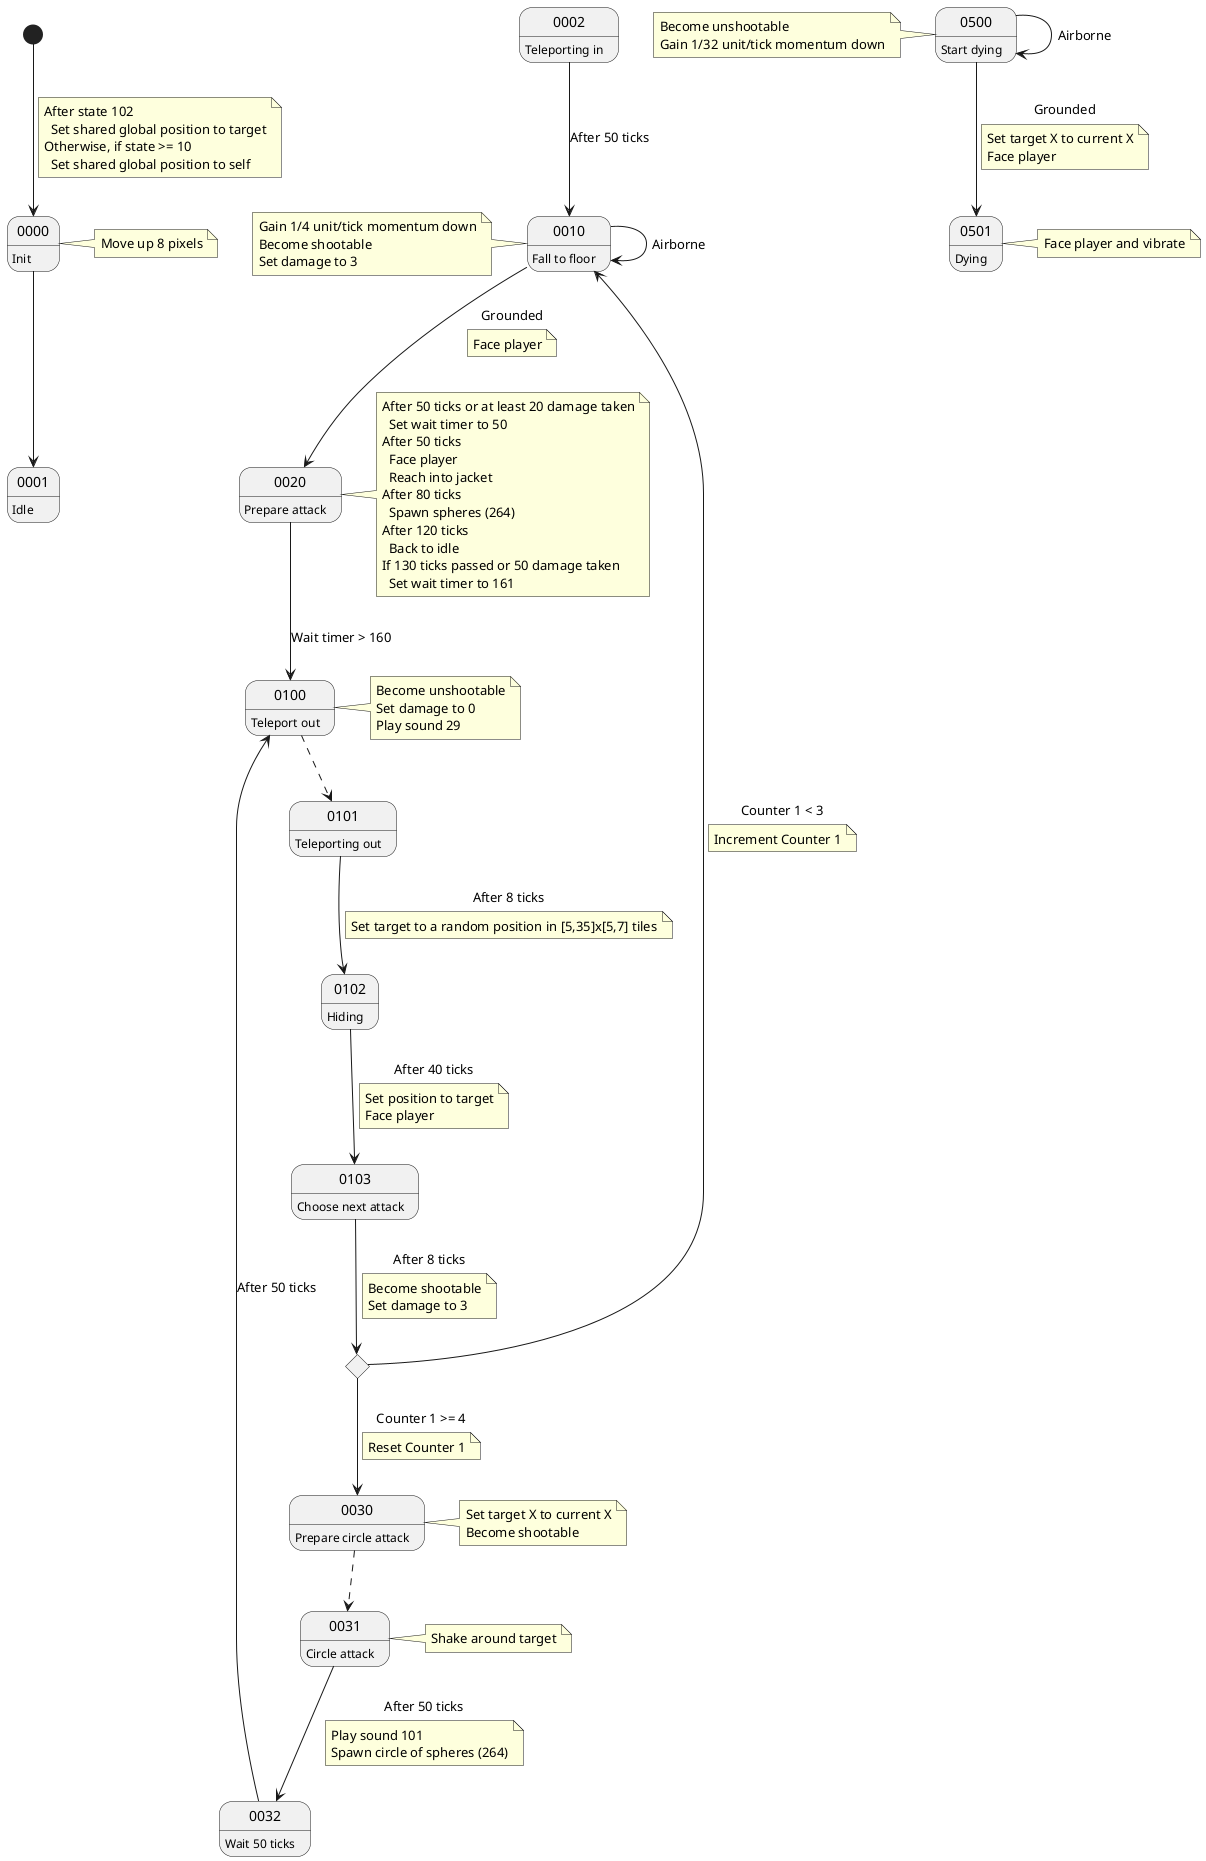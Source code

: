 @startuml Npc 263 - Doctor (Boss)
[*] --> 0000
note on link
After state 102
  Set shared global position to target
Otherwise, if state >= 10
  Set shared global position to self
end note

0000 : Init
note right of 0000 : Move up 8 pixels
0000 --> 0001

0001 : Idle

0002 : Teleporting in
0002 --> 0010 : After 50 ticks

0010 : Fall to floor
note left of 0010
Gain 1/4 unit/tick momentum down
Become shootable
Set damage to 3
end note
0010 --> 0010 : Airborne
0010 --> 0020 : Grounded
note on link : Face player

0020 : Prepare attack
note right of 0020
After 50 ticks or at least 20 damage taken
  Set wait timer to 50
After 50 ticks
  Face player
  Reach into jacket
After 80 ticks
  Spawn spheres (264)
After 120 ticks
  Back to idle
If 130 ticks passed or 50 damage taken
  Set wait timer to 161
end note
0020 --> 0100 : Wait timer > 160

0030 : Prepare circle attack
note right of 0030
Set target X to current X
Become shootable
end note
0030 -[dashed]-> 0031

0031 : Circle attack
note right of 0031 : Shake around target
0031 --> 0032 : After 50 ticks
note on link
Play sound 101
Spawn circle of spheres (264)
end note

0032 : Wait 50 ticks
0032 --> 0100 : After 50 ticks

0100 : Teleport out
note right of 0100
Become unshootable
Set damage to 0
Play sound 29
end note
0100 -[dashed]-> 0101

0101 : Teleporting out
0101 --> 0102 : After 8 ticks
note on link
Set target to a random position in [5,35]x[5,7] tiles
end note

0102 : Hiding
0102 --> 0103 : After 40 ticks
note on link
Set position to target
Face player
end note

0103 : Choose next attack
state C <<choice>>
0103 --> C : After 8 ticks
note on link
Become shootable
Set damage to 3
end note
C --> 0010 : Counter 1 < 3
note on link : Increment Counter 1
C --> 0030 : Counter 1 >= 4
note on link : Reset Counter 1

0500 : Start dying
note left of 0500
Become unshootable
Gain 1/32 unit/tick momentum down
end note
0500 --> 0500 : Airborne
0500 --> 0501 : Grounded
note on link
Set target X to current X
Face player
end note

0501 : Dying
note right of 0501 : Face player and vibrate

@enduml